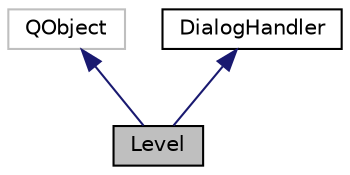 digraph "Level"
{
 // LATEX_PDF_SIZE
  edge [fontname="Helvetica",fontsize="10",labelfontname="Helvetica",labelfontsize="10"];
  node [fontname="Helvetica",fontsize="10",shape=record];
  Node1 [label="Level",height=0.2,width=0.4,color="black", fillcolor="grey75", style="filled", fontcolor="black",tooltip="The Level class contains questions and answer. This class implements DialogHandler,..."];
  Node2 -> Node1 [dir="back",color="midnightblue",fontsize="10",style="solid"];
  Node2 [label="QObject",height=0.2,width=0.4,color="grey75", fillcolor="white", style="filled",tooltip=" "];
  Node3 -> Node1 [dir="back",color="midnightblue",fontsize="10",style="solid"];
  Node3 [label="DialogHandler",height=0.2,width=0.4,color="black", fillcolor="white", style="filled",URL="$classDialogHandler.html",tooltip="DialogHandler interface has a method that name is executionOfQuestionDialogs. Thanks to this method t..."];
}
